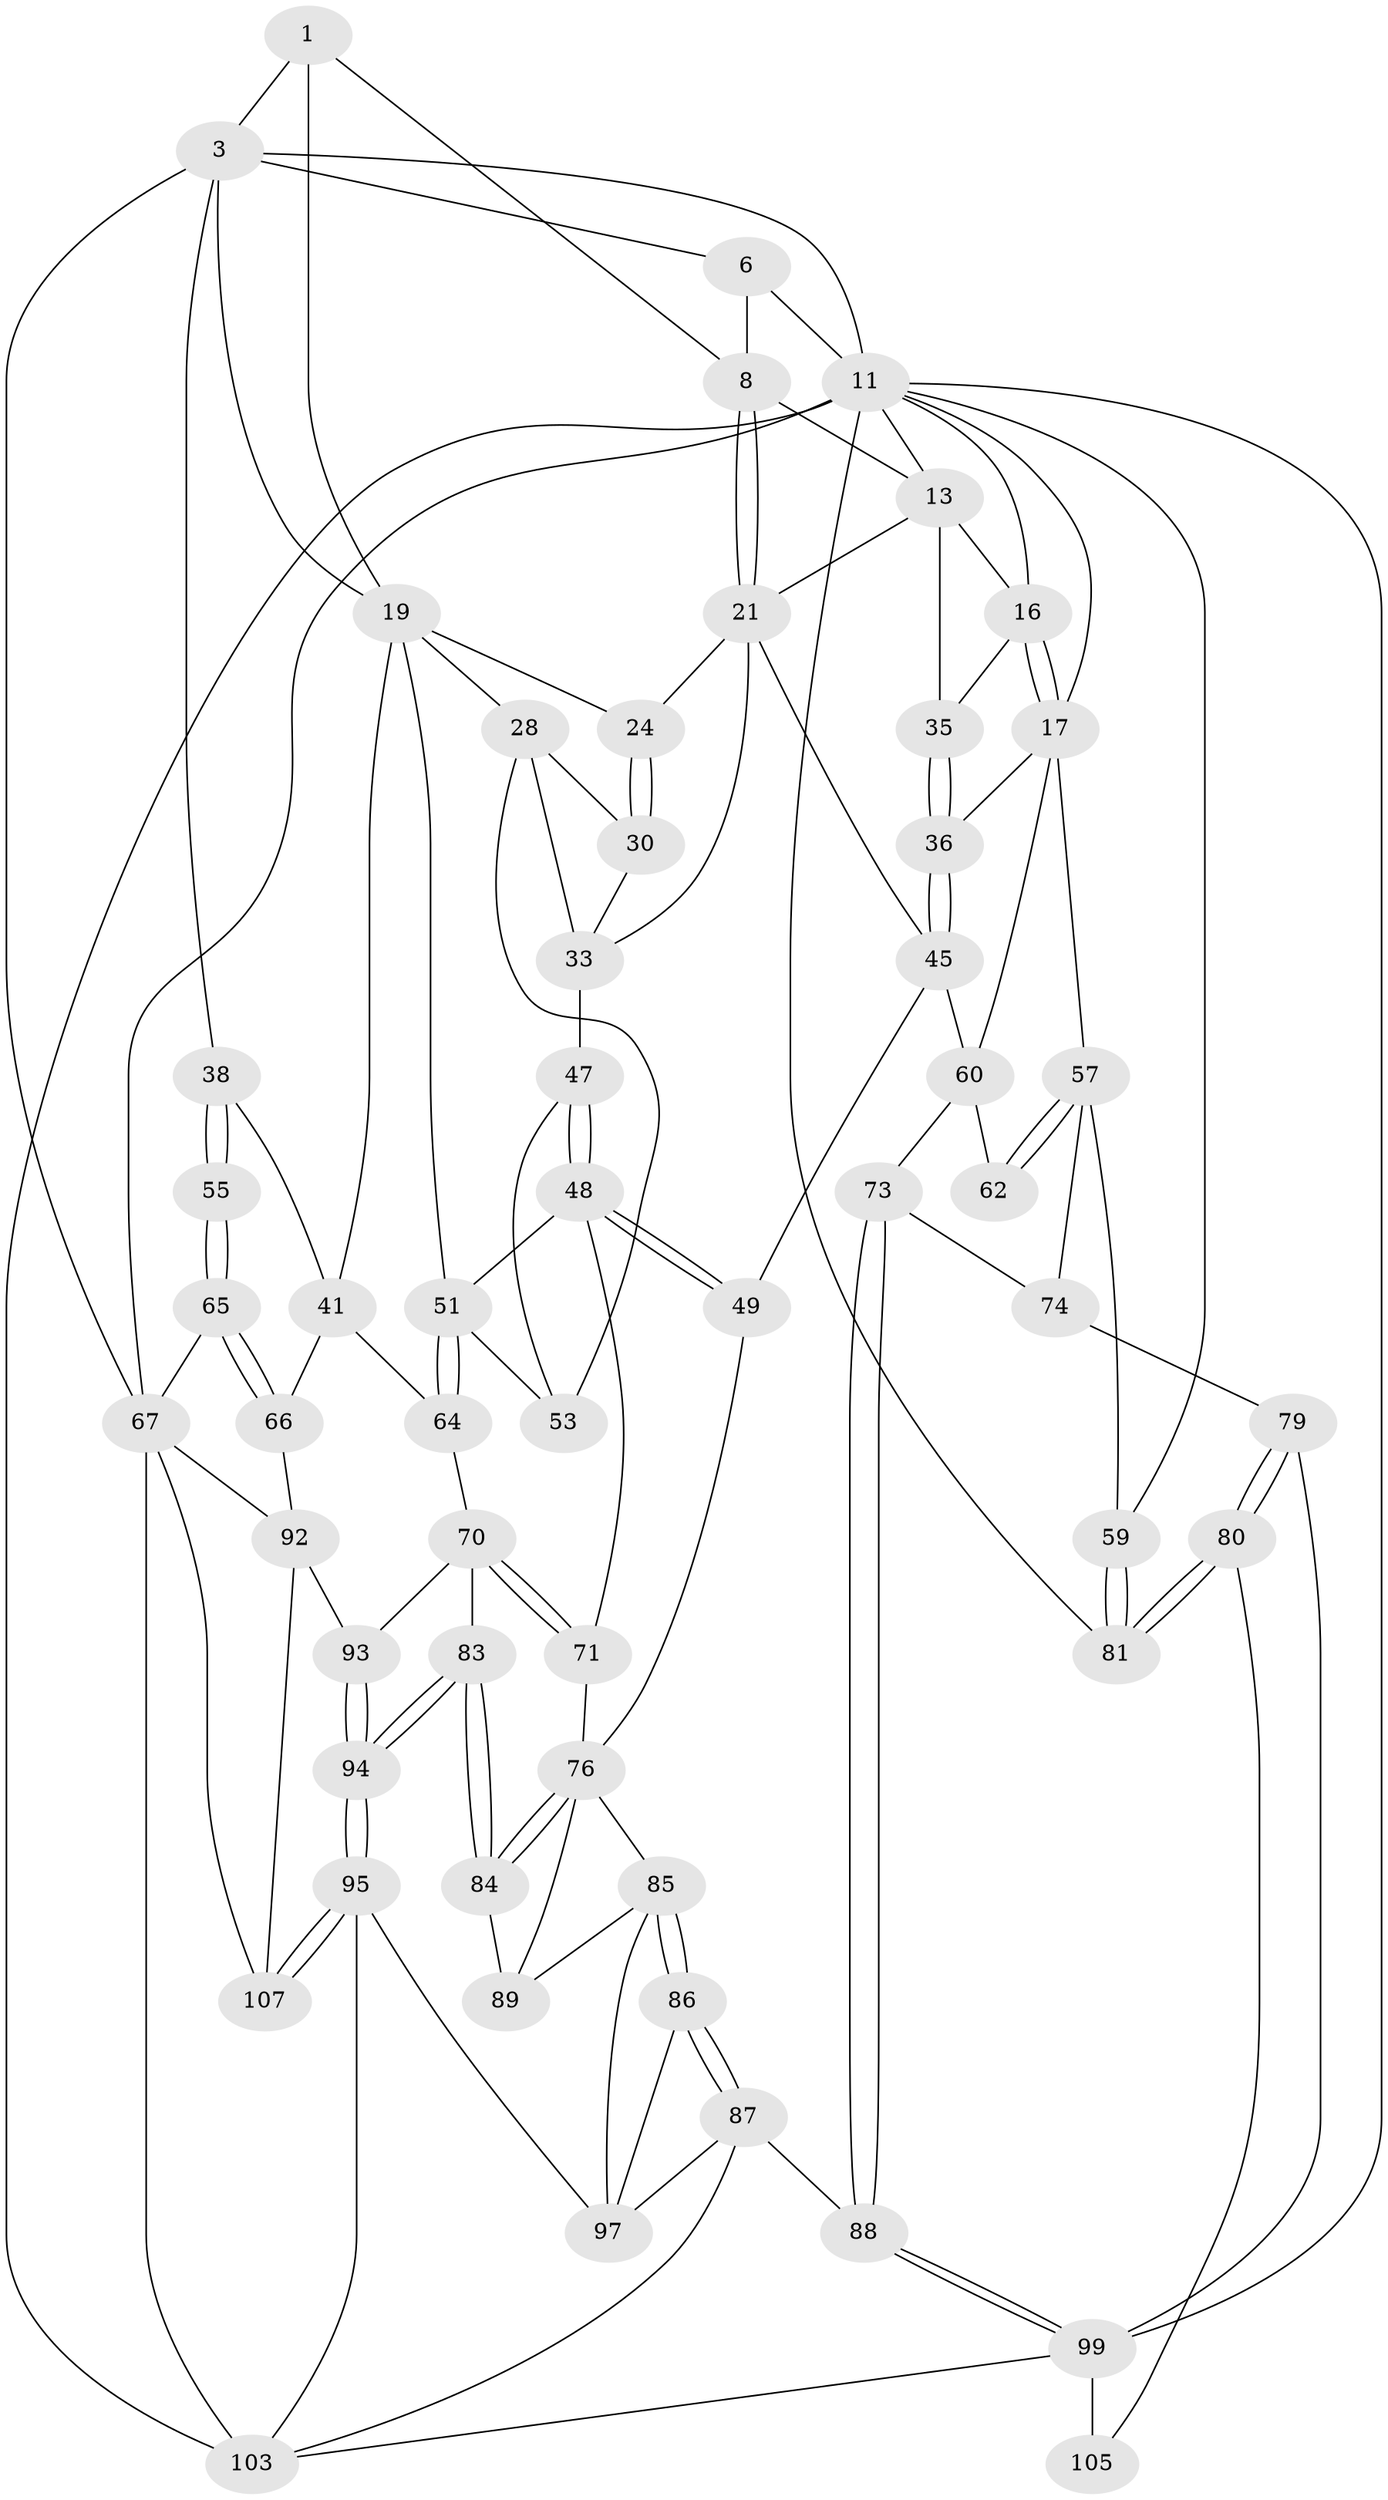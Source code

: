 // original degree distribution, {3: 0.017543859649122806, 5: 0.5789473684210527, 6: 0.19298245614035087, 4: 0.21052631578947367}
// Generated by graph-tools (version 1.1) at 2025/27/03/15/25 16:27:58]
// undirected, 57 vertices, 132 edges
graph export_dot {
graph [start="1"]
  node [color=gray90,style=filled];
  1 [pos="+0.7421959587712437+0.01355859710829715",super="+7+2"];
  3 [pos="+0.8918636508258576+0.11407745894005066",super="+4+31"];
  6 [pos="+0.6572526102422019+0",super="+10"];
  8 [pos="+0.6070231814060858+0.07120052263571043",super="+9"];
  11 [pos="+0+0",super="+18+12+90"];
  13 [pos="+0.4191081769211277+0.13519652657063536",super="+14+23"];
  16 [pos="+0.09990846004301016+0.19616763954307934",super="+25"];
  17 [pos="+0+0.2731459590194228",super="+37"];
  19 [pos="+0.7679690882251908+0.13386550516525725",super="+26+20"];
  21 [pos="+0.5928537555745848+0.18752567346578",super="+22"];
  24 [pos="+0.6533631549169661+0.20258433521493138"];
  28 [pos="+0.7385294749298065+0.32811731365943836",super="+43+29"];
  30 [pos="+0.6781293260773354+0.2517862148131925",super="+32"];
  33 [pos="+0.5001089315159594+0.2858563673688541",super="+44"];
  35 [pos="+0.2522210218543159+0.2694225252424102"];
  36 [pos="+0.23551111933562108+0.354144942950741"];
  38 [pos="+1+0.24290329397043525",super="+39"];
  41 [pos="+0.8468473520678154+0.44772306303621384",super="+63"];
  45 [pos="+0.3797156639028834+0.4539840990650299",super="+50"];
  47 [pos="+0.5080620235998403+0.4856995771935563"];
  48 [pos="+0.48606015073630787+0.5226877573077058",super="+69"];
  49 [pos="+0.4229967406378118+0.5483617011947572"];
  51 [pos="+0.7149498667815622+0.5084125173721478",super="+52"];
  53 [pos="+0.638916243263623+0.4313164355211245"];
  55 [pos="+1+0.45681022491703194"];
  57 [pos="+0.09593271839053723+0.5007399109956658",super="+58"];
  59 [pos="+0+0.44081958417076644"];
  60 [pos="+0.3767690694671034+0.5429879329349216",super="+72+61"];
  62 [pos="+0.20271616423983668+0.583671996610696"];
  64 [pos="+0.7862515401728041+0.6242053977223946"];
  65 [pos="+1+0.6937060244032973"];
  66 [pos="+0.9159484641626839+0.6226470104621539"];
  67 [pos="+1+1",super="+68"];
  70 [pos="+0.731253263418784+0.6522835614323981",super="+82"];
  71 [pos="+0.6356455155249122+0.5892367576609383"];
  73 [pos="+0.1910781944750928+0.6941002371487673"];
  74 [pos="+0.17750442332764949+0.6931820088855569",super="+75"];
  76 [pos="+0.6173921885464232+0.6246624886396418",super="+77"];
  79 [pos="+0+0.7096958466419209",super="+98"];
  80 [pos="+0+0.7156711392529161"];
  81 [pos="+0+0.7153783803824694"];
  83 [pos="+0.6063937450911707+0.7175686200975296"];
  84 [pos="+0.5848648630472262+0.7021664930418048"];
  85 [pos="+0.37976895486058193+0.6947315680499793",super="+91"];
  86 [pos="+0.34819939250310306+0.735670451545999"];
  87 [pos="+0.30196707299167036+0.77456483437348",super="+104"];
  88 [pos="+0.2705200285395813+0.7766742839361402"];
  89 [pos="+0.5527514784762533+0.7036554746067062"];
  92 [pos="+0.7992416914461649+0.7946133413160664",super="+106"];
  93 [pos="+0.7196454300174876+0.7333121630931021"];
  94 [pos="+0.6321210043321247+0.8662896327756061"];
  95 [pos="+0.6297799703484186+0.8809696286762255",super="+96"];
  97 [pos="+0.5117805038433991+0.7661499328348351",super="+102"];
  99 [pos="+0.23697499345284728+0.830791624300068",super="+100"];
  103 [pos="+0.4463901809060859+0.9588072304415529",super="+110"];
  105 [pos="+0.03565453508540897+0.8527423977013628"];
  107 [pos="+0.7177658340132869+0.9411679095174675"];
  1 -- 8;
  1 -- 3;
  1 -- 19 [weight=2];
  3 -- 67;
  3 -- 38 [weight=2];
  3 -- 6;
  3 -- 11;
  3 -- 19;
  6 -- 8;
  6 -- 11;
  8 -- 21;
  8 -- 21;
  8 -- 13;
  11 -- 17;
  11 -- 59;
  11 -- 16;
  11 -- 13;
  11 -- 81;
  11 -- 67;
  11 -- 99;
  11 -- 103;
  13 -- 35;
  13 -- 21;
  13 -- 16;
  16 -- 17;
  16 -- 17;
  16 -- 35;
  17 -- 36;
  17 -- 60;
  17 -- 57;
  19 -- 51;
  19 -- 41;
  19 -- 28;
  19 -- 24;
  21 -- 24;
  21 -- 33;
  21 -- 45;
  24 -- 30;
  24 -- 30;
  28 -- 53;
  28 -- 30 [weight=2];
  28 -- 33 [weight=2];
  30 -- 33;
  33 -- 47;
  35 -- 36;
  35 -- 36;
  36 -- 45;
  36 -- 45;
  38 -- 55 [weight=2];
  38 -- 55;
  38 -- 41;
  41 -- 64;
  41 -- 66;
  45 -- 49;
  45 -- 60;
  47 -- 48;
  47 -- 48;
  47 -- 53;
  48 -- 49;
  48 -- 49;
  48 -- 51;
  48 -- 71;
  49 -- 76;
  51 -- 64;
  51 -- 64;
  51 -- 53;
  55 -- 65;
  55 -- 65;
  57 -- 62;
  57 -- 62;
  57 -- 59;
  57 -- 74;
  59 -- 81;
  59 -- 81;
  60 -- 73;
  60 -- 62 [weight=2];
  64 -- 70;
  65 -- 66;
  65 -- 66;
  65 -- 67;
  66 -- 92;
  67 -- 107;
  67 -- 92;
  67 -- 103 [weight=2];
  70 -- 71;
  70 -- 71;
  70 -- 83;
  70 -- 93;
  71 -- 76;
  73 -- 74;
  73 -- 88;
  73 -- 88;
  74 -- 79 [weight=2];
  76 -- 84;
  76 -- 84;
  76 -- 89;
  76 -- 85;
  79 -- 80;
  79 -- 80;
  79 -- 99;
  80 -- 81;
  80 -- 81;
  80 -- 105;
  83 -- 84;
  83 -- 84;
  83 -- 94;
  83 -- 94;
  84 -- 89;
  85 -- 86;
  85 -- 86;
  85 -- 89;
  85 -- 97;
  86 -- 87;
  86 -- 87;
  86 -- 97;
  87 -- 88;
  87 -- 97;
  87 -- 103;
  88 -- 99;
  88 -- 99;
  92 -- 93;
  92 -- 107;
  93 -- 94;
  93 -- 94;
  94 -- 95;
  94 -- 95;
  95 -- 107;
  95 -- 107;
  95 -- 97;
  95 -- 103;
  99 -- 105 [weight=2];
  99 -- 103;
}
